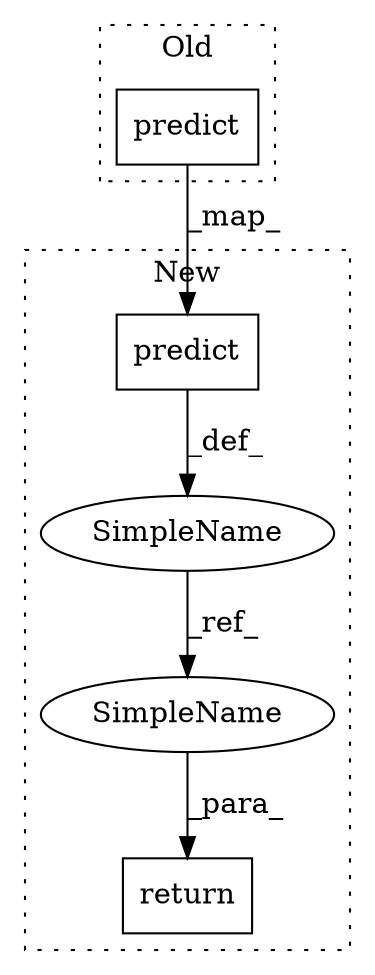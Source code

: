 digraph G {
subgraph cluster0 {
1 [label="predict" a="32" s="7451,7467" l="8,1" shape="box"];
label = "Old";
style="dotted";
}
subgraph cluster1 {
2 [label="predict" a="32" s="8817,8833" l="8,1" shape="box"];
3 [label="SimpleName" a="42" s="8939" l="1" shape="ellipse"];
4 [label="return" a="41" s="8957" l="7" shape="box"];
5 [label="SimpleName" a="42" s="8964" l="1" shape="ellipse"];
label = "New";
style="dotted";
}
1 -> 2 [label="_map_"];
2 -> 3 [label="_def_"];
3 -> 5 [label="_ref_"];
5 -> 4 [label="_para_"];
}